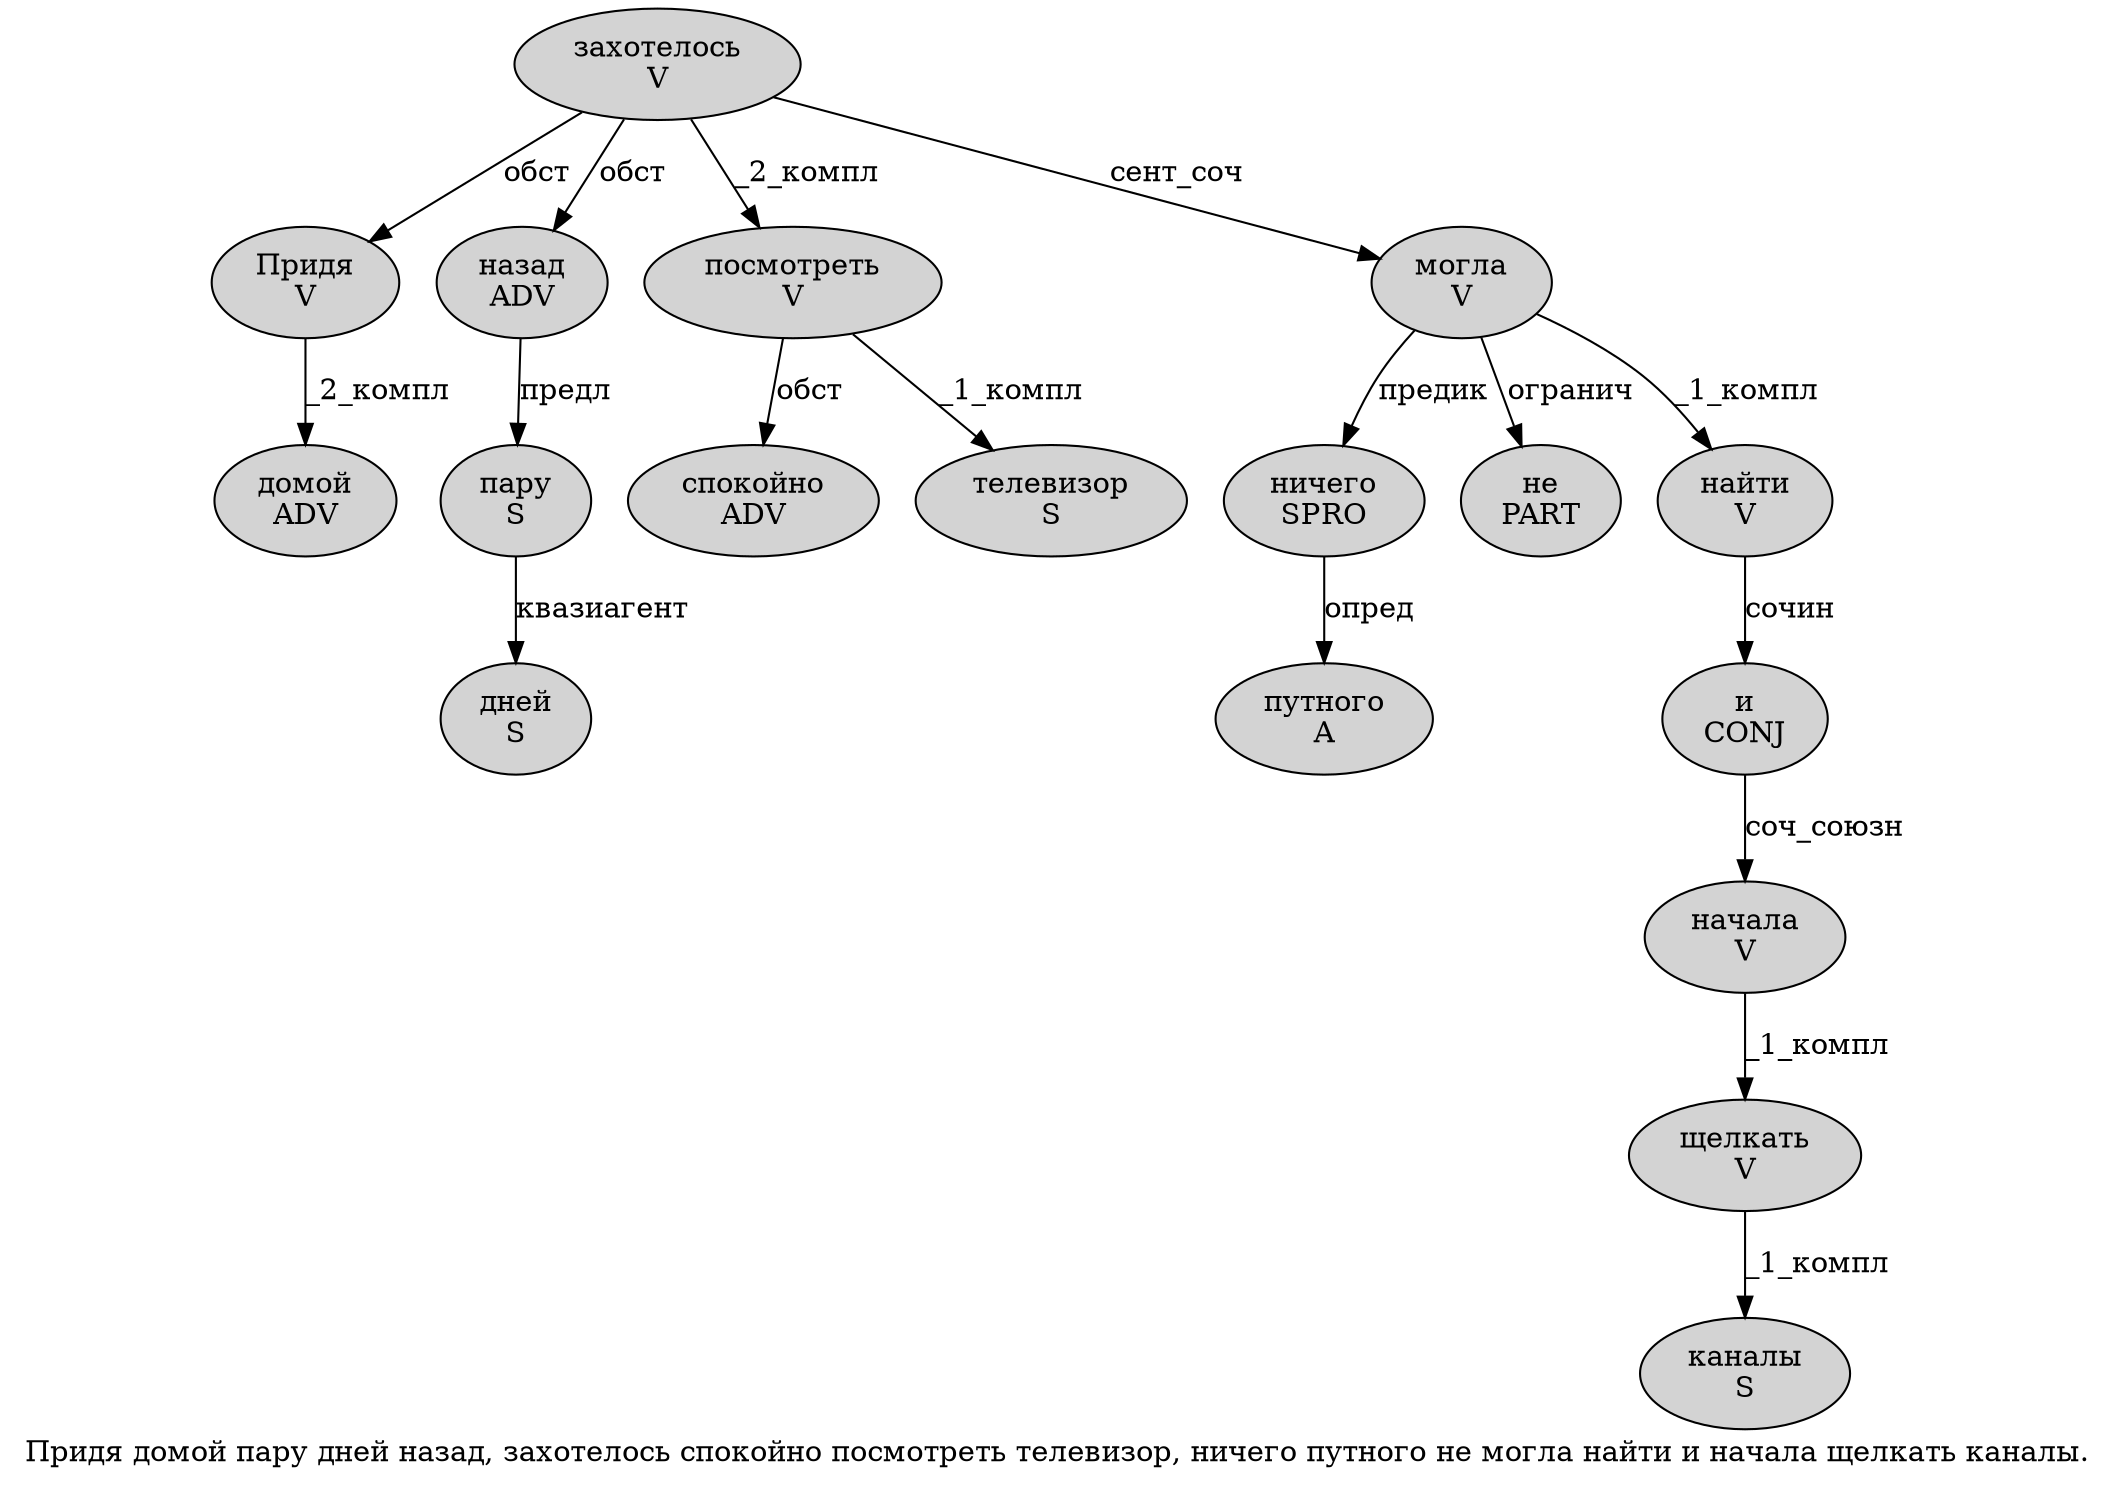 digraph SENTENCE_209 {
	graph [label="Придя домой пару дней назад, захотелось спокойно посмотреть телевизор, ничего путного не могла найти и начала щелкать каналы."]
	node [style=filled]
		0 [label="Придя
V" color="" fillcolor=lightgray penwidth=1 shape=ellipse]
		1 [label="домой
ADV" color="" fillcolor=lightgray penwidth=1 shape=ellipse]
		2 [label="пару
S" color="" fillcolor=lightgray penwidth=1 shape=ellipse]
		3 [label="дней
S" color="" fillcolor=lightgray penwidth=1 shape=ellipse]
		4 [label="назад
ADV" color="" fillcolor=lightgray penwidth=1 shape=ellipse]
		6 [label="захотелось
V" color="" fillcolor=lightgray penwidth=1 shape=ellipse]
		7 [label="спокойно
ADV" color="" fillcolor=lightgray penwidth=1 shape=ellipse]
		8 [label="посмотреть
V" color="" fillcolor=lightgray penwidth=1 shape=ellipse]
		9 [label="телевизор
S" color="" fillcolor=lightgray penwidth=1 shape=ellipse]
		11 [label="ничего
SPRO" color="" fillcolor=lightgray penwidth=1 shape=ellipse]
		12 [label="путного
A" color="" fillcolor=lightgray penwidth=1 shape=ellipse]
		13 [label="не
PART" color="" fillcolor=lightgray penwidth=1 shape=ellipse]
		14 [label="могла
V" color="" fillcolor=lightgray penwidth=1 shape=ellipse]
		15 [label="найти
V" color="" fillcolor=lightgray penwidth=1 shape=ellipse]
		16 [label="и
CONJ" color="" fillcolor=lightgray penwidth=1 shape=ellipse]
		17 [label="начала
V" color="" fillcolor=lightgray penwidth=1 shape=ellipse]
		18 [label="щелкать
V" color="" fillcolor=lightgray penwidth=1 shape=ellipse]
		19 [label="каналы
S" color="" fillcolor=lightgray penwidth=1 shape=ellipse]
			8 -> 7 [label="обст"]
			8 -> 9 [label="_1_компл"]
			18 -> 19 [label="_1_компл"]
			16 -> 17 [label="соч_союзн"]
			2 -> 3 [label="квазиагент"]
			17 -> 18 [label="_1_компл"]
			15 -> 16 [label="сочин"]
			6 -> 0 [label="обст"]
			6 -> 4 [label="обст"]
			6 -> 8 [label="_2_компл"]
			6 -> 14 [label="сент_соч"]
			0 -> 1 [label="_2_компл"]
			14 -> 11 [label="предик"]
			14 -> 13 [label="огранич"]
			14 -> 15 [label="_1_компл"]
			11 -> 12 [label="опред"]
			4 -> 2 [label="предл"]
}